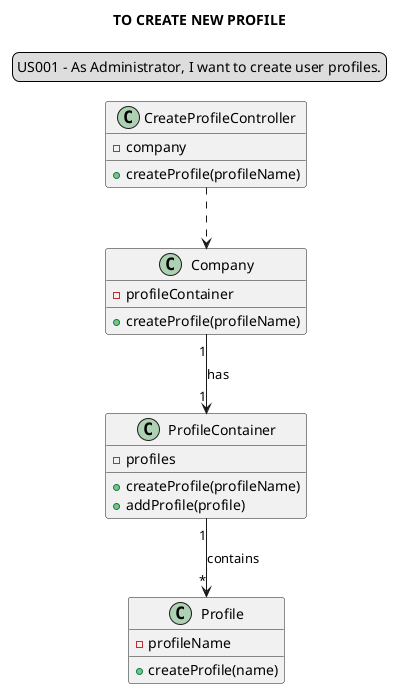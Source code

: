 @startuml
'https://plantuml.com/class-diagram
skinparam sequenceMessageAlign center
title TO CREATE NEW PROFILE
legend top
US001 - As Administrator, I want to create user profiles.
end legend

class "CreateProfileController" {
-company
+createProfile(profileName)
}

class "Company" {
-profileContainer
+createProfile(profileName)
}

class "ProfileContainer"{
-profiles
+createProfile(profileName)
+addProfile(profile)
}

class "Profile"{
-profileName
+createProfile(name)
}

"CreateProfileController" ..>  "Company"
"Company" "1"-->"1" "ProfileContainer": has
"ProfileContainer" "1" --> "*" "Profile": contains

@enduml